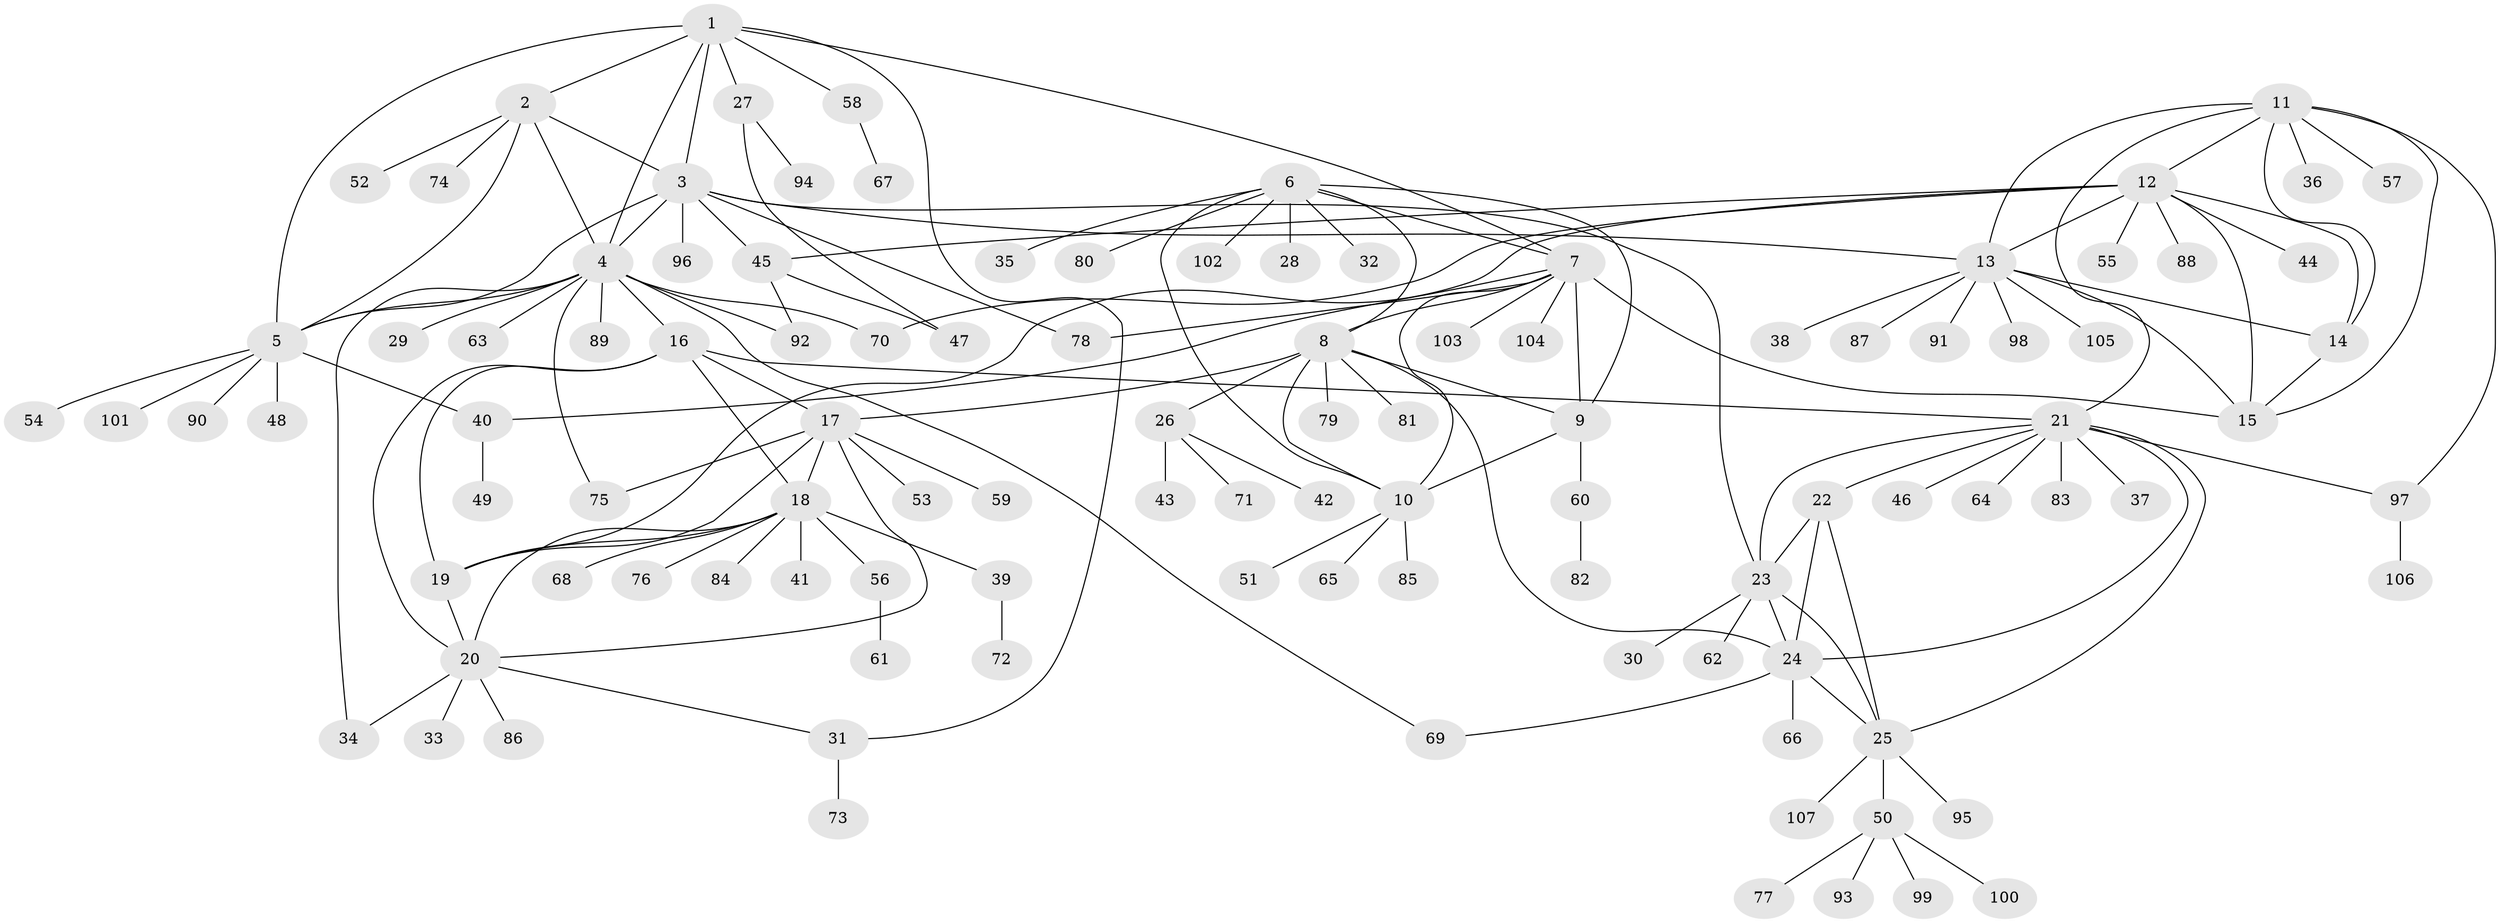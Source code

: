 // coarse degree distribution, {8: 0.1111111111111111, 5: 0.04938271604938271, 13: 0.024691358024691357, 9: 0.024691358024691357, 6: 0.024691358024691357, 4: 0.04938271604938271, 2: 0.07407407407407407, 1: 0.6296296296296297, 3: 0.012345679012345678}
// Generated by graph-tools (version 1.1) at 2025/42/03/06/25 10:42:12]
// undirected, 107 vertices, 153 edges
graph export_dot {
graph [start="1"]
  node [color=gray90,style=filled];
  1;
  2;
  3;
  4;
  5;
  6;
  7;
  8;
  9;
  10;
  11;
  12;
  13;
  14;
  15;
  16;
  17;
  18;
  19;
  20;
  21;
  22;
  23;
  24;
  25;
  26;
  27;
  28;
  29;
  30;
  31;
  32;
  33;
  34;
  35;
  36;
  37;
  38;
  39;
  40;
  41;
  42;
  43;
  44;
  45;
  46;
  47;
  48;
  49;
  50;
  51;
  52;
  53;
  54;
  55;
  56;
  57;
  58;
  59;
  60;
  61;
  62;
  63;
  64;
  65;
  66;
  67;
  68;
  69;
  70;
  71;
  72;
  73;
  74;
  75;
  76;
  77;
  78;
  79;
  80;
  81;
  82;
  83;
  84;
  85;
  86;
  87;
  88;
  89;
  90;
  91;
  92;
  93;
  94;
  95;
  96;
  97;
  98;
  99;
  100;
  101;
  102;
  103;
  104;
  105;
  106;
  107;
  1 -- 2;
  1 -- 3;
  1 -- 4;
  1 -- 5;
  1 -- 7;
  1 -- 27;
  1 -- 31;
  1 -- 58;
  2 -- 3;
  2 -- 4;
  2 -- 5;
  2 -- 52;
  2 -- 74;
  3 -- 4;
  3 -- 5;
  3 -- 13;
  3 -- 23;
  3 -- 45;
  3 -- 78;
  3 -- 96;
  4 -- 5;
  4 -- 16;
  4 -- 29;
  4 -- 34;
  4 -- 63;
  4 -- 69;
  4 -- 70;
  4 -- 75;
  4 -- 89;
  4 -- 92;
  5 -- 40;
  5 -- 48;
  5 -- 54;
  5 -- 90;
  5 -- 101;
  6 -- 7;
  6 -- 8;
  6 -- 9;
  6 -- 10;
  6 -- 28;
  6 -- 32;
  6 -- 35;
  6 -- 80;
  6 -- 102;
  7 -- 8;
  7 -- 9;
  7 -- 10;
  7 -- 15;
  7 -- 40;
  7 -- 78;
  7 -- 103;
  7 -- 104;
  8 -- 9;
  8 -- 10;
  8 -- 17;
  8 -- 24;
  8 -- 26;
  8 -- 79;
  8 -- 81;
  9 -- 10;
  9 -- 60;
  10 -- 51;
  10 -- 65;
  10 -- 85;
  11 -- 12;
  11 -- 13;
  11 -- 14;
  11 -- 15;
  11 -- 21;
  11 -- 36;
  11 -- 57;
  11 -- 97;
  12 -- 13;
  12 -- 14;
  12 -- 15;
  12 -- 19;
  12 -- 44;
  12 -- 45;
  12 -- 55;
  12 -- 70;
  12 -- 88;
  13 -- 14;
  13 -- 15;
  13 -- 38;
  13 -- 87;
  13 -- 91;
  13 -- 98;
  13 -- 105;
  14 -- 15;
  16 -- 17;
  16 -- 18;
  16 -- 19;
  16 -- 20;
  16 -- 21;
  17 -- 18;
  17 -- 19;
  17 -- 20;
  17 -- 53;
  17 -- 59;
  17 -- 75;
  18 -- 19;
  18 -- 20;
  18 -- 39;
  18 -- 41;
  18 -- 56;
  18 -- 68;
  18 -- 76;
  18 -- 84;
  19 -- 20;
  20 -- 31;
  20 -- 33;
  20 -- 34;
  20 -- 86;
  21 -- 22;
  21 -- 23;
  21 -- 24;
  21 -- 25;
  21 -- 37;
  21 -- 46;
  21 -- 64;
  21 -- 83;
  21 -- 97;
  22 -- 23;
  22 -- 24;
  22 -- 25;
  23 -- 24;
  23 -- 25;
  23 -- 30;
  23 -- 62;
  24 -- 25;
  24 -- 66;
  24 -- 69;
  25 -- 50;
  25 -- 95;
  25 -- 107;
  26 -- 42;
  26 -- 43;
  26 -- 71;
  27 -- 47;
  27 -- 94;
  31 -- 73;
  39 -- 72;
  40 -- 49;
  45 -- 47;
  45 -- 92;
  50 -- 77;
  50 -- 93;
  50 -- 99;
  50 -- 100;
  56 -- 61;
  58 -- 67;
  60 -- 82;
  97 -- 106;
}
